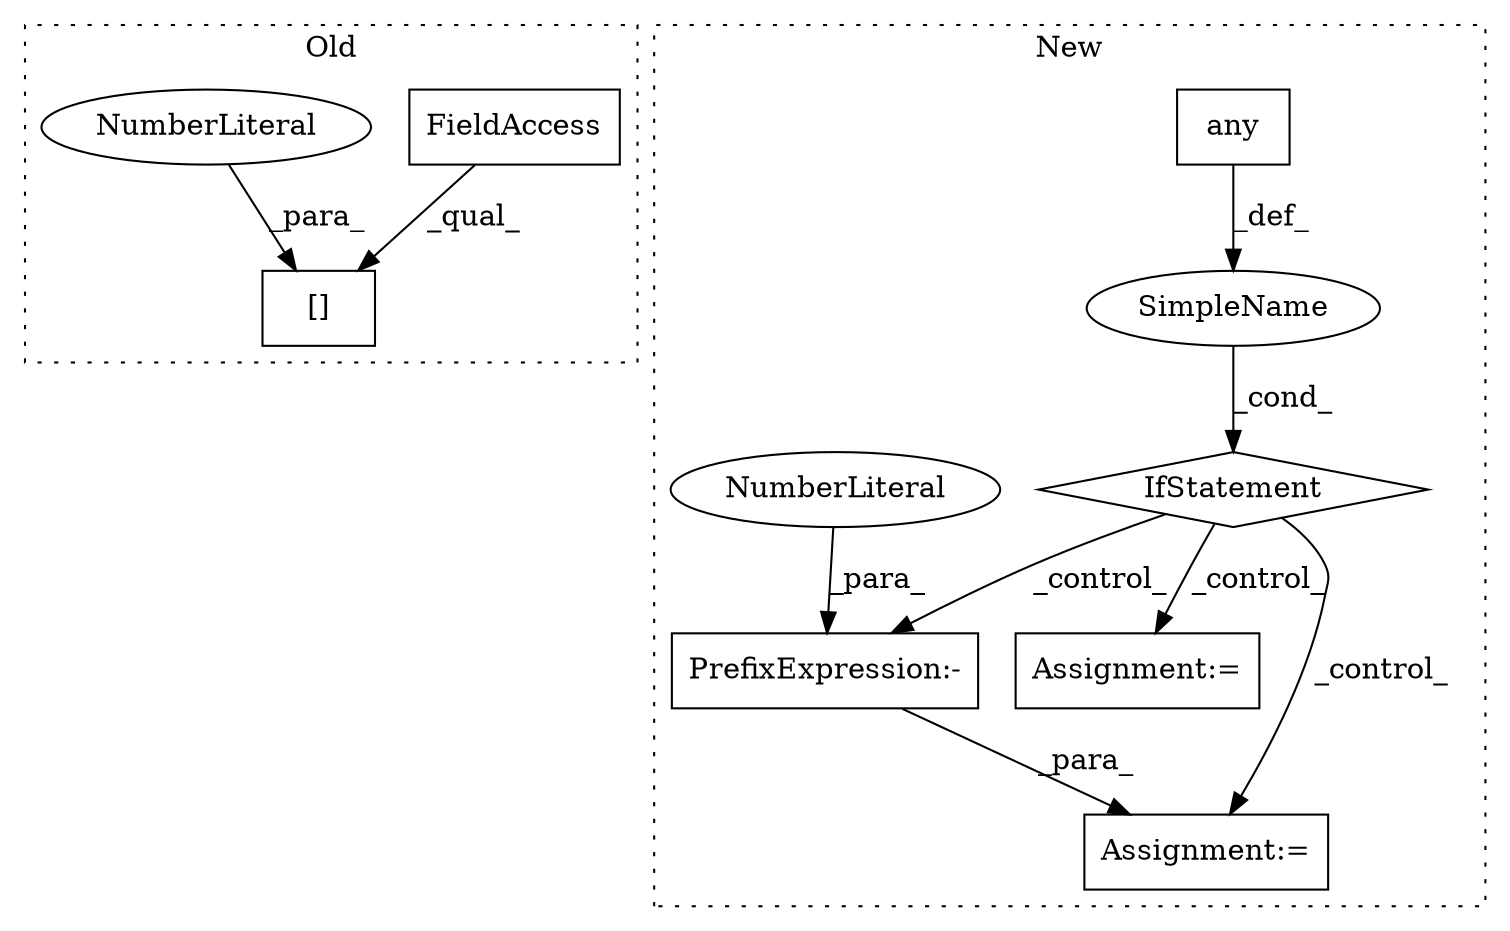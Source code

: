 digraph G {
subgraph cluster0 {
1 [label="[]" a="2" s="21028,21038" l="9,1" shape="box"];
7 [label="FieldAccess" a="22" s="21028" l="8" shape="box"];
8 [label="NumberLiteral" a="34" s="21037" l="1" shape="ellipse"];
label = "Old";
style="dotted";
}
subgraph cluster1 {
2 [label="any" a="32" s="21641" l="5" shape="box"];
3 [label="IfStatement" a="25" s="21618,21646" l="4,2" shape="diamond"];
4 [label="Assignment:=" a="7" s="21979" l="1" shape="box"];
5 [label="SimpleName" a="42" s="" l="" shape="ellipse"];
6 [label="Assignment:=" a="7" s="21663" l="1" shape="box"];
9 [label="PrefixExpression:-" a="38" s="21984" l="1" shape="box"];
10 [label="NumberLiteral" a="34" s="21985" l="1" shape="ellipse"];
label = "New";
style="dotted";
}
2 -> 5 [label="_def_"];
3 -> 4 [label="_control_"];
3 -> 9 [label="_control_"];
3 -> 6 [label="_control_"];
5 -> 3 [label="_cond_"];
7 -> 1 [label="_qual_"];
8 -> 1 [label="_para_"];
9 -> 4 [label="_para_"];
10 -> 9 [label="_para_"];
}